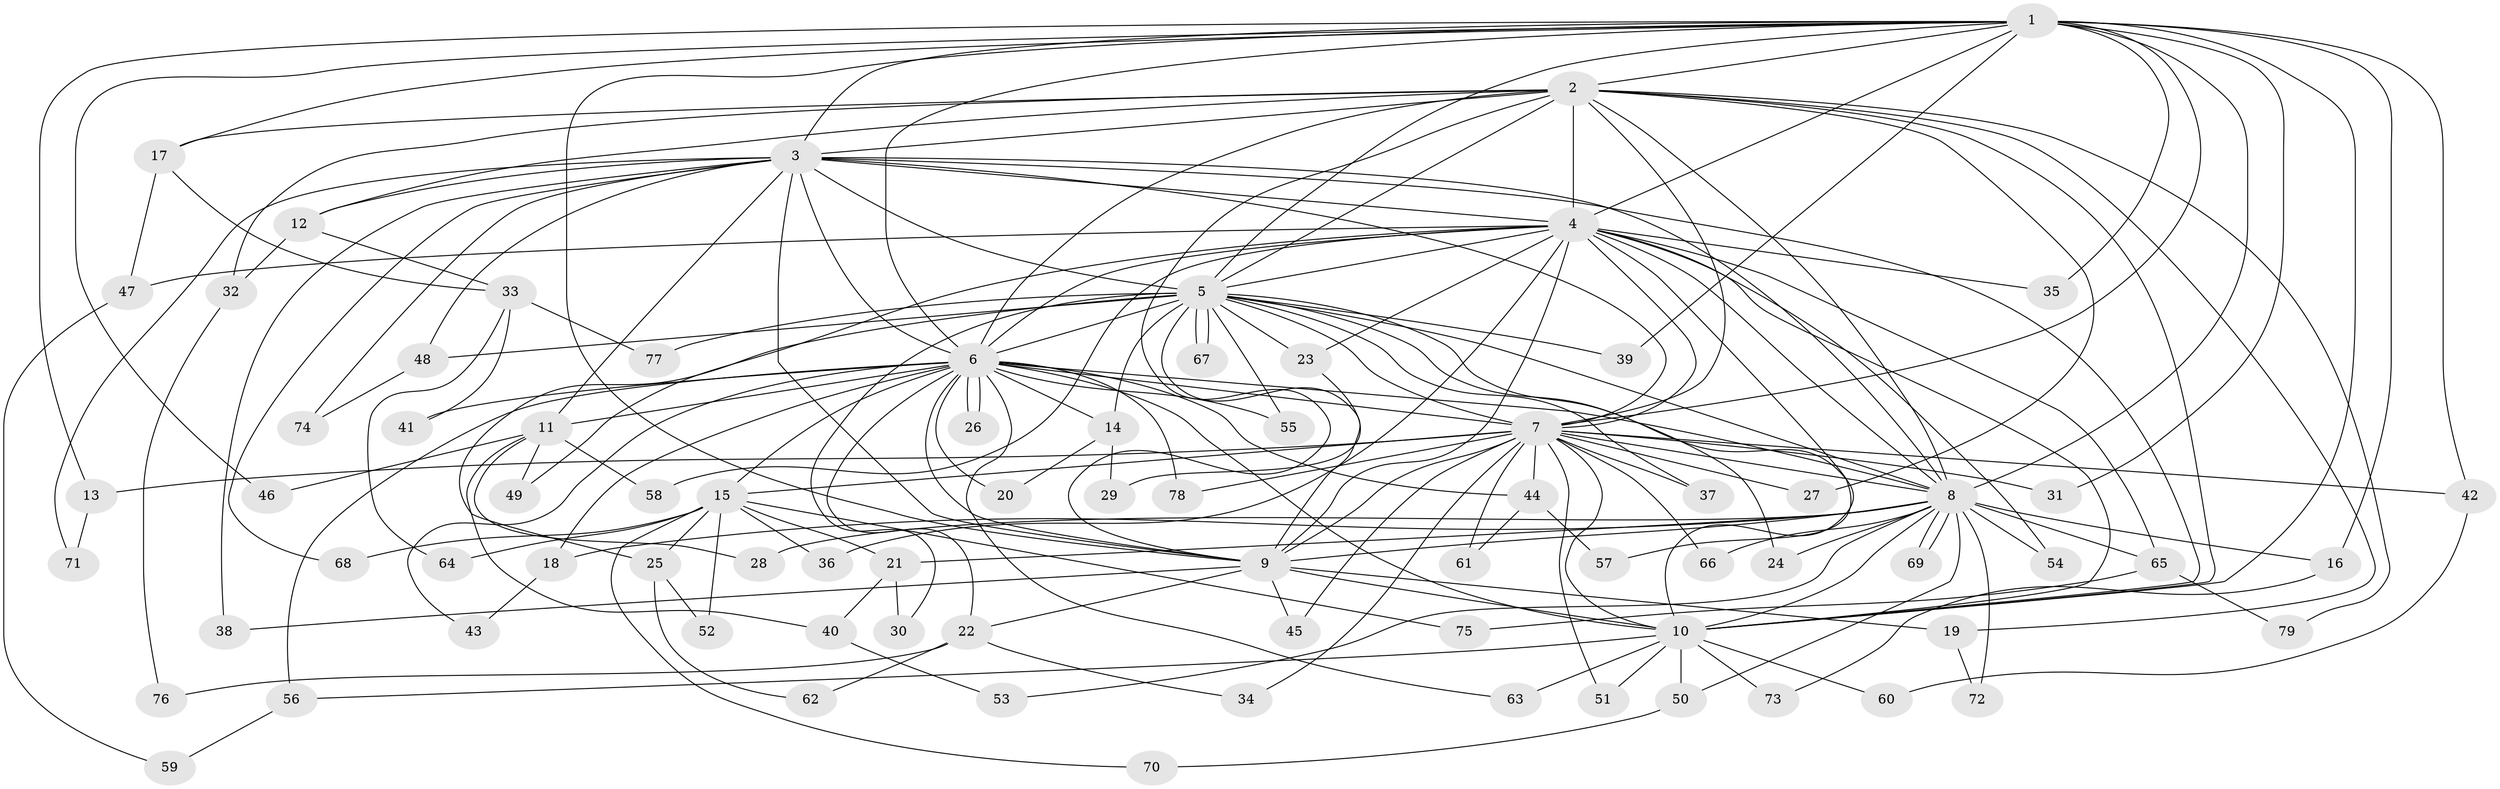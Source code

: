 // coarse degree distribution, {14: 0.01694915254237288, 11: 0.03389830508474576, 13: 0.03389830508474576, 22: 0.01694915254237288, 16: 0.01694915254237288, 31: 0.01694915254237288, 18: 0.01694915254237288, 7: 0.01694915254237288, 4: 0.05084745762711865, 3: 0.15254237288135594, 5: 0.03389830508474576, 2: 0.5423728813559322, 1: 0.05084745762711865}
// Generated by graph-tools (version 1.1) at 2025/51/02/27/25 19:51:42]
// undirected, 79 vertices, 183 edges
graph export_dot {
graph [start="1"]
  node [color=gray90,style=filled];
  1;
  2;
  3;
  4;
  5;
  6;
  7;
  8;
  9;
  10;
  11;
  12;
  13;
  14;
  15;
  16;
  17;
  18;
  19;
  20;
  21;
  22;
  23;
  24;
  25;
  26;
  27;
  28;
  29;
  30;
  31;
  32;
  33;
  34;
  35;
  36;
  37;
  38;
  39;
  40;
  41;
  42;
  43;
  44;
  45;
  46;
  47;
  48;
  49;
  50;
  51;
  52;
  53;
  54;
  55;
  56;
  57;
  58;
  59;
  60;
  61;
  62;
  63;
  64;
  65;
  66;
  67;
  68;
  69;
  70;
  71;
  72;
  73;
  74;
  75;
  76;
  77;
  78;
  79;
  1 -- 2;
  1 -- 3;
  1 -- 4;
  1 -- 5;
  1 -- 6;
  1 -- 7;
  1 -- 8;
  1 -- 9;
  1 -- 10;
  1 -- 13;
  1 -- 16;
  1 -- 17;
  1 -- 31;
  1 -- 35;
  1 -- 39;
  1 -- 42;
  1 -- 46;
  2 -- 3;
  2 -- 4;
  2 -- 5;
  2 -- 6;
  2 -- 7;
  2 -- 8;
  2 -- 9;
  2 -- 10;
  2 -- 12;
  2 -- 17;
  2 -- 19;
  2 -- 27;
  2 -- 32;
  2 -- 79;
  3 -- 4;
  3 -- 5;
  3 -- 6;
  3 -- 7;
  3 -- 8;
  3 -- 9;
  3 -- 10;
  3 -- 11;
  3 -- 12;
  3 -- 38;
  3 -- 48;
  3 -- 68;
  3 -- 71;
  3 -- 74;
  4 -- 5;
  4 -- 6;
  4 -- 7;
  4 -- 8;
  4 -- 9;
  4 -- 10;
  4 -- 23;
  4 -- 35;
  4 -- 36;
  4 -- 47;
  4 -- 49;
  4 -- 54;
  4 -- 57;
  4 -- 58;
  4 -- 65;
  5 -- 6;
  5 -- 7;
  5 -- 8;
  5 -- 9;
  5 -- 10;
  5 -- 14;
  5 -- 23;
  5 -- 24;
  5 -- 25;
  5 -- 30;
  5 -- 37;
  5 -- 39;
  5 -- 48;
  5 -- 55;
  5 -- 67;
  5 -- 67;
  5 -- 77;
  6 -- 7;
  6 -- 8;
  6 -- 9;
  6 -- 10;
  6 -- 11;
  6 -- 14;
  6 -- 15;
  6 -- 18;
  6 -- 20;
  6 -- 22;
  6 -- 26;
  6 -- 26;
  6 -- 41;
  6 -- 43;
  6 -- 44;
  6 -- 55;
  6 -- 56;
  6 -- 63;
  6 -- 78;
  7 -- 8;
  7 -- 9;
  7 -- 10;
  7 -- 13;
  7 -- 15;
  7 -- 27;
  7 -- 31;
  7 -- 34;
  7 -- 37;
  7 -- 42;
  7 -- 44;
  7 -- 45;
  7 -- 51;
  7 -- 61;
  7 -- 66;
  7 -- 78;
  8 -- 9;
  8 -- 10;
  8 -- 16;
  8 -- 18;
  8 -- 21;
  8 -- 24;
  8 -- 28;
  8 -- 50;
  8 -- 53;
  8 -- 54;
  8 -- 65;
  8 -- 66;
  8 -- 69;
  8 -- 69;
  8 -- 72;
  9 -- 10;
  9 -- 19;
  9 -- 22;
  9 -- 38;
  9 -- 45;
  10 -- 50;
  10 -- 51;
  10 -- 56;
  10 -- 60;
  10 -- 63;
  10 -- 73;
  11 -- 28;
  11 -- 40;
  11 -- 46;
  11 -- 49;
  11 -- 58;
  12 -- 32;
  12 -- 33;
  13 -- 71;
  14 -- 20;
  14 -- 29;
  15 -- 21;
  15 -- 25;
  15 -- 36;
  15 -- 52;
  15 -- 64;
  15 -- 68;
  15 -- 70;
  15 -- 75;
  16 -- 73;
  17 -- 33;
  17 -- 47;
  18 -- 43;
  19 -- 72;
  21 -- 30;
  21 -- 40;
  22 -- 34;
  22 -- 62;
  22 -- 76;
  23 -- 29;
  25 -- 52;
  25 -- 62;
  32 -- 76;
  33 -- 41;
  33 -- 64;
  33 -- 77;
  40 -- 53;
  42 -- 60;
  44 -- 57;
  44 -- 61;
  47 -- 59;
  48 -- 74;
  50 -- 70;
  56 -- 59;
  65 -- 75;
  65 -- 79;
}
